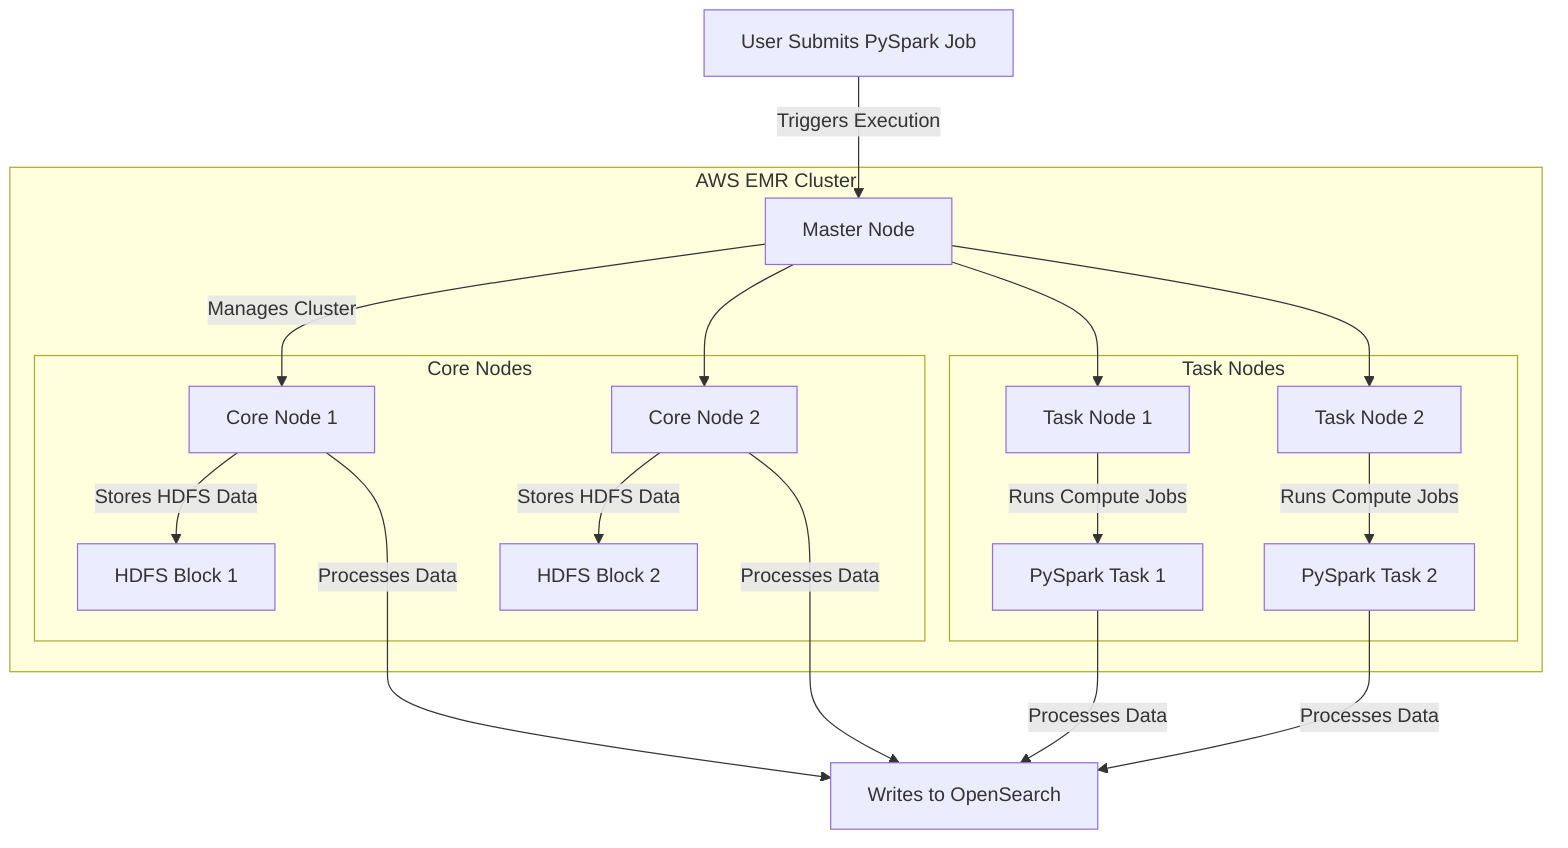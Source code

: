 ---
config:
  look: classic
---
graph TD;
    subgraph "AWS EMR Cluster"
        M[Master Node] -->|Manages Cluster| C1[Core Node 1]
        M --> C2[Core Node 2]
        M --> T1[Task Node 1]
        M --> T2[Task Node 2]
        subgraph "Core Nodes"
            C1 -->|Stores HDFS Data| HDFS1[HDFS Block 1]
            C2 -->|Stores HDFS Data| HDFS2[HDFS Block 2]
        end
        subgraph "Task Nodes"
            T1 -->|Runs Compute Jobs| PySpark1[PySpark Task 1]
            T2 -->|Runs Compute Jobs| PySpark2[PySpark Task 2]
        end
    end
    U[User Submits PySpark Job] -->|Triggers Execution| M
    PySpark1 -->|Processes Data| OS[Writes to OpenSearch]
    PySpark2 -->|Processes Data| OS
    C1 -->|Processes Data| OS
    C2 -->|Processes Data| OS